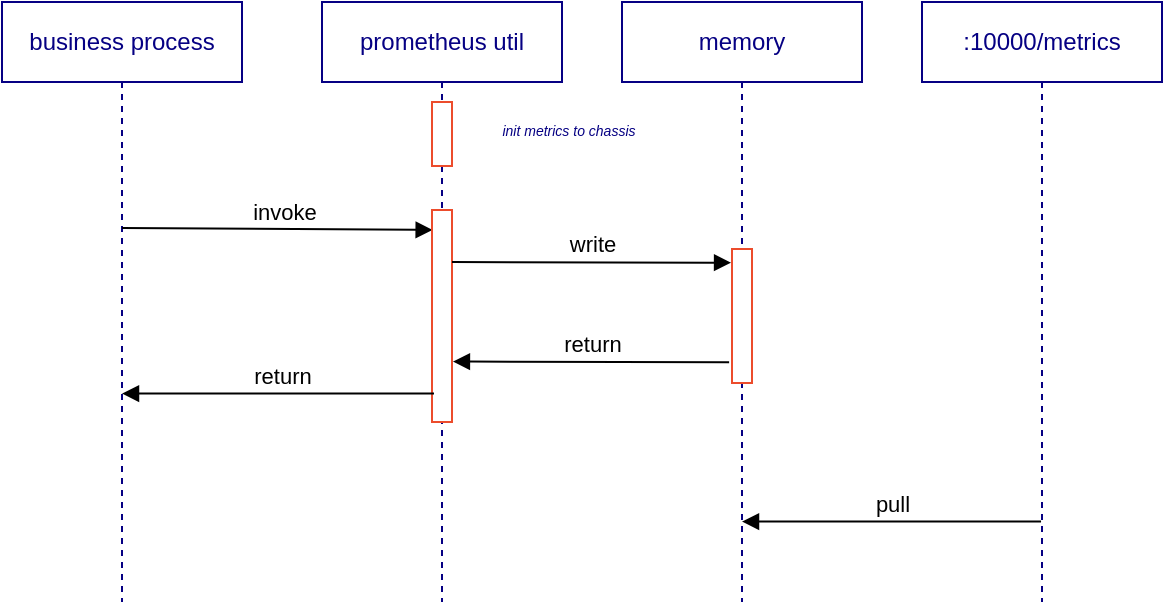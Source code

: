 <mxfile version="18.1.2" type="github">
  <diagram id="O932ZGsSH7Phrbbw8Xm0" name="Page-1">
    <mxGraphModel dx="679" dy="378" grid="0" gridSize="10" guides="1" tooltips="1" connect="1" arrows="1" fold="1" page="1" pageScale="1" pageWidth="1169" pageHeight="827" math="0" shadow="0">
      <root>
        <mxCell id="0" />
        <mxCell id="1" parent="0" />
        <mxCell id="ntxt8ALt5kxq5_o1S0aT-2" value="business process" style="shape=umlLifeline;perimeter=lifelinePerimeter;whiteSpace=wrap;html=1;container=1;collapsible=0;recursiveResize=0;outlineConnect=0;strokeColor=#060083;fontColor=#060083;" parent="1" vertex="1">
          <mxGeometry x="230" y="310" width="120" height="300" as="geometry" />
        </mxCell>
        <mxCell id="ntxt8ALt5kxq5_o1S0aT-6" value="" style="html=1;verticalAlign=bottom;endArrow=block;rounded=0;entryX=0.034;entryY=0.16;entryDx=0;entryDy=0;entryPerimeter=0;" parent="ntxt8ALt5kxq5_o1S0aT-2" edge="1">
          <mxGeometry width="80" relative="1" as="geometry">
            <mxPoint x="60" y="113" as="sourcePoint" />
            <mxPoint x="215.34" y="113.96" as="targetPoint" />
          </mxGeometry>
        </mxCell>
        <mxCell id="ntxt8ALt5kxq5_o1S0aT-7" value="invoke" style="edgeLabel;html=1;align=center;verticalAlign=middle;resizable=0;points=[];" parent="ntxt8ALt5kxq5_o1S0aT-6" vertex="1" connectable="0">
          <mxGeometry x="-0.185" y="2" relative="1" as="geometry">
            <mxPoint x="17" y="-7" as="offset" />
          </mxGeometry>
        </mxCell>
        <mxCell id="ntxt8ALt5kxq5_o1S0aT-3" value="prometheus util" style="shape=umlLifeline;perimeter=lifelinePerimeter;whiteSpace=wrap;html=1;container=1;collapsible=0;recursiveResize=0;outlineConnect=0;strokeColor=#060083;fontColor=#060083;" parent="1" vertex="1">
          <mxGeometry x="390" y="310" width="120" height="300" as="geometry" />
        </mxCell>
        <mxCell id="ntxt8ALt5kxq5_o1S0aT-5" value="" style="html=1;points=[];perimeter=orthogonalPerimeter;strokeColor=#EC4C2C;" parent="ntxt8ALt5kxq5_o1S0aT-3" vertex="1">
          <mxGeometry x="55" y="104" width="10" height="106" as="geometry" />
        </mxCell>
        <mxCell id="ntxt8ALt5kxq5_o1S0aT-9" value="write" style="html=1;verticalAlign=bottom;endArrow=block;rounded=0;entryX=-0.046;entryY=0.102;entryDx=0;entryDy=0;entryPerimeter=0;" parent="ntxt8ALt5kxq5_o1S0aT-3" target="ntxt8ALt5kxq5_o1S0aT-8" edge="1">
          <mxGeometry width="80" relative="1" as="geometry">
            <mxPoint x="65" y="130" as="sourcePoint" />
            <mxPoint x="145" y="130" as="targetPoint" />
          </mxGeometry>
        </mxCell>
        <mxCell id="LjHRGKhkH84VidaCZsiJ-1" value="" style="html=1;points=[];perimeter=orthogonalPerimeter;strokeColor=#EC4C2C;" vertex="1" parent="ntxt8ALt5kxq5_o1S0aT-3">
          <mxGeometry x="55" y="50" width="10" height="32" as="geometry" />
        </mxCell>
        <mxCell id="ntxt8ALt5kxq5_o1S0aT-4" value="memory" style="shape=umlLifeline;perimeter=lifelinePerimeter;whiteSpace=wrap;html=1;container=1;collapsible=0;recursiveResize=0;outlineConnect=0;strokeColor=#060083;fontColor=#060083;" parent="1" vertex="1">
          <mxGeometry x="540" y="310" width="120" height="300" as="geometry" />
        </mxCell>
        <mxCell id="ntxt8ALt5kxq5_o1S0aT-8" value="" style="html=1;points=[];perimeter=orthogonalPerimeter;strokeColor=#EC4C2C;" parent="ntxt8ALt5kxq5_o1S0aT-4" vertex="1">
          <mxGeometry x="55" y="123.5" width="10" height="67" as="geometry" />
        </mxCell>
        <mxCell id="LjHRGKhkH84VidaCZsiJ-2" value="&lt;font style=&quot;font-size: 7px;&quot;&gt;init metrics to chassis&lt;/font&gt;" style="text;html=1;strokeColor=none;fillColor=none;align=center;verticalAlign=middle;whiteSpace=wrap;rounded=0;fontColor=#060083;fontStyle=2;fontSize=7;" vertex="1" parent="ntxt8ALt5kxq5_o1S0aT-4">
          <mxGeometry x="-86" y="50" width="119" height="30" as="geometry" />
        </mxCell>
        <mxCell id="ntxt8ALt5kxq5_o1S0aT-10" value="return" style="html=1;verticalAlign=bottom;endArrow=block;rounded=0;entryX=1.046;entryY=0.715;entryDx=0;entryDy=0;entryPerimeter=0;exitX=-0.144;exitY=0.845;exitDx=0;exitDy=0;exitPerimeter=0;" parent="1" source="ntxt8ALt5kxq5_o1S0aT-8" target="ntxt8ALt5kxq5_o1S0aT-5" edge="1">
          <mxGeometry width="80" relative="1" as="geometry">
            <mxPoint x="480" y="450" as="sourcePoint" />
            <mxPoint x="560" y="450" as="targetPoint" />
          </mxGeometry>
        </mxCell>
        <mxCell id="ntxt8ALt5kxq5_o1S0aT-11" value="return" style="html=1;verticalAlign=bottom;endArrow=block;rounded=0;exitX=0.1;exitY=0.866;exitDx=0;exitDy=0;exitPerimeter=0;" parent="1" source="ntxt8ALt5kxq5_o1S0aT-5" target="ntxt8ALt5kxq5_o1S0aT-2" edge="1">
          <mxGeometry x="-0.025" width="80" relative="1" as="geometry">
            <mxPoint x="320" y="480" as="sourcePoint" />
            <mxPoint x="400" y="480" as="targetPoint" />
            <mxPoint as="offset" />
          </mxGeometry>
        </mxCell>
        <mxCell id="ntxt8ALt5kxq5_o1S0aT-12" value=":10000/metrics" style="shape=umlLifeline;perimeter=lifelinePerimeter;whiteSpace=wrap;html=1;container=1;collapsible=0;recursiveResize=0;outlineConnect=0;strokeColor=#060083;fontColor=#060083;" parent="1" vertex="1">
          <mxGeometry x="690" y="310" width="120" height="300" as="geometry" />
        </mxCell>
        <mxCell id="ntxt8ALt5kxq5_o1S0aT-14" value="pull" style="html=1;verticalAlign=bottom;endArrow=block;rounded=0;exitX=0.496;exitY=0.866;exitDx=0;exitDy=0;exitPerimeter=0;" parent="1" source="ntxt8ALt5kxq5_o1S0aT-12" target="ntxt8ALt5kxq5_o1S0aT-4" edge="1">
          <mxGeometry width="80" relative="1" as="geometry">
            <mxPoint x="530" y="510" as="sourcePoint" />
            <mxPoint x="610" y="510" as="targetPoint" />
          </mxGeometry>
        </mxCell>
      </root>
    </mxGraphModel>
  </diagram>
</mxfile>
